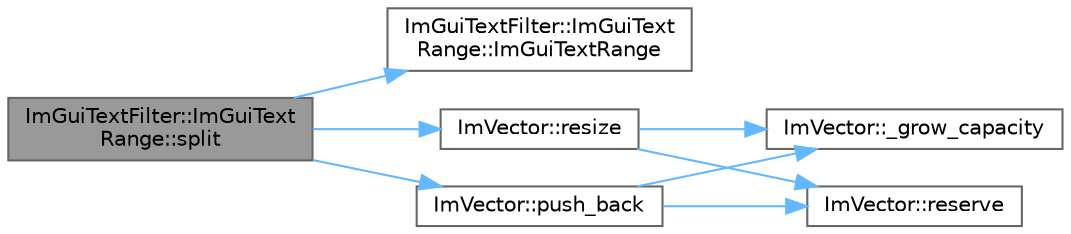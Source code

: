 digraph "ImGuiTextFilter::ImGuiTextRange::split"
{
 // LATEX_PDF_SIZE
  bgcolor="transparent";
  edge [fontname=Helvetica,fontsize=10,labelfontname=Helvetica,labelfontsize=10];
  node [fontname=Helvetica,fontsize=10,shape=box,height=0.2,width=0.4];
  rankdir="LR";
  Node1 [id="Node000001",label="ImGuiTextFilter::ImGuiText\lRange::split",height=0.2,width=0.4,color="gray40", fillcolor="grey60", style="filled", fontcolor="black",tooltip=" "];
  Node1 -> Node2 [id="edge1_Node000001_Node000002",color="steelblue1",style="solid",tooltip=" "];
  Node2 [id="Node000002",label="ImGuiTextFilter::ImGuiText\lRange::ImGuiTextRange",height=0.2,width=0.4,color="grey40", fillcolor="white", style="filled",URL="$struct_im_gui_text_filter_1_1_im_gui_text_range.html#a39c1ebebef36566bfec95d2cc4fccc4c",tooltip=" "];
  Node1 -> Node3 [id="edge2_Node000001_Node000003",color="steelblue1",style="solid",tooltip=" "];
  Node3 [id="Node000003",label="ImVector::push_back",height=0.2,width=0.4,color="grey40", fillcolor="white", style="filled",URL="$struct_im_vector.html#aab5df48e0711a48bd12f3206e08c4108",tooltip=" "];
  Node3 -> Node4 [id="edge3_Node000003_Node000004",color="steelblue1",style="solid",tooltip=" "];
  Node4 [id="Node000004",label="ImVector::_grow_capacity",height=0.2,width=0.4,color="grey40", fillcolor="white", style="filled",URL="$struct_im_vector.html#a3a097635d464b1b70dc7d59996a88b28",tooltip=" "];
  Node3 -> Node5 [id="edge4_Node000003_Node000005",color="steelblue1",style="solid",tooltip=" "];
  Node5 [id="Node000005",label="ImVector::reserve",height=0.2,width=0.4,color="grey40", fillcolor="white", style="filled",URL="$struct_im_vector.html#a0f14f5736c3372157856eebb67123b75",tooltip=" "];
  Node1 -> Node6 [id="edge5_Node000001_Node000006",color="steelblue1",style="solid",tooltip=" "];
  Node6 [id="Node000006",label="ImVector::resize",height=0.2,width=0.4,color="grey40", fillcolor="white", style="filled",URL="$struct_im_vector.html#ac371dd62e56ae486b1a5038cf07eee56",tooltip=" "];
  Node6 -> Node4 [id="edge6_Node000006_Node000004",color="steelblue1",style="solid",tooltip=" "];
  Node6 -> Node5 [id="edge7_Node000006_Node000005",color="steelblue1",style="solid",tooltip=" "];
}
